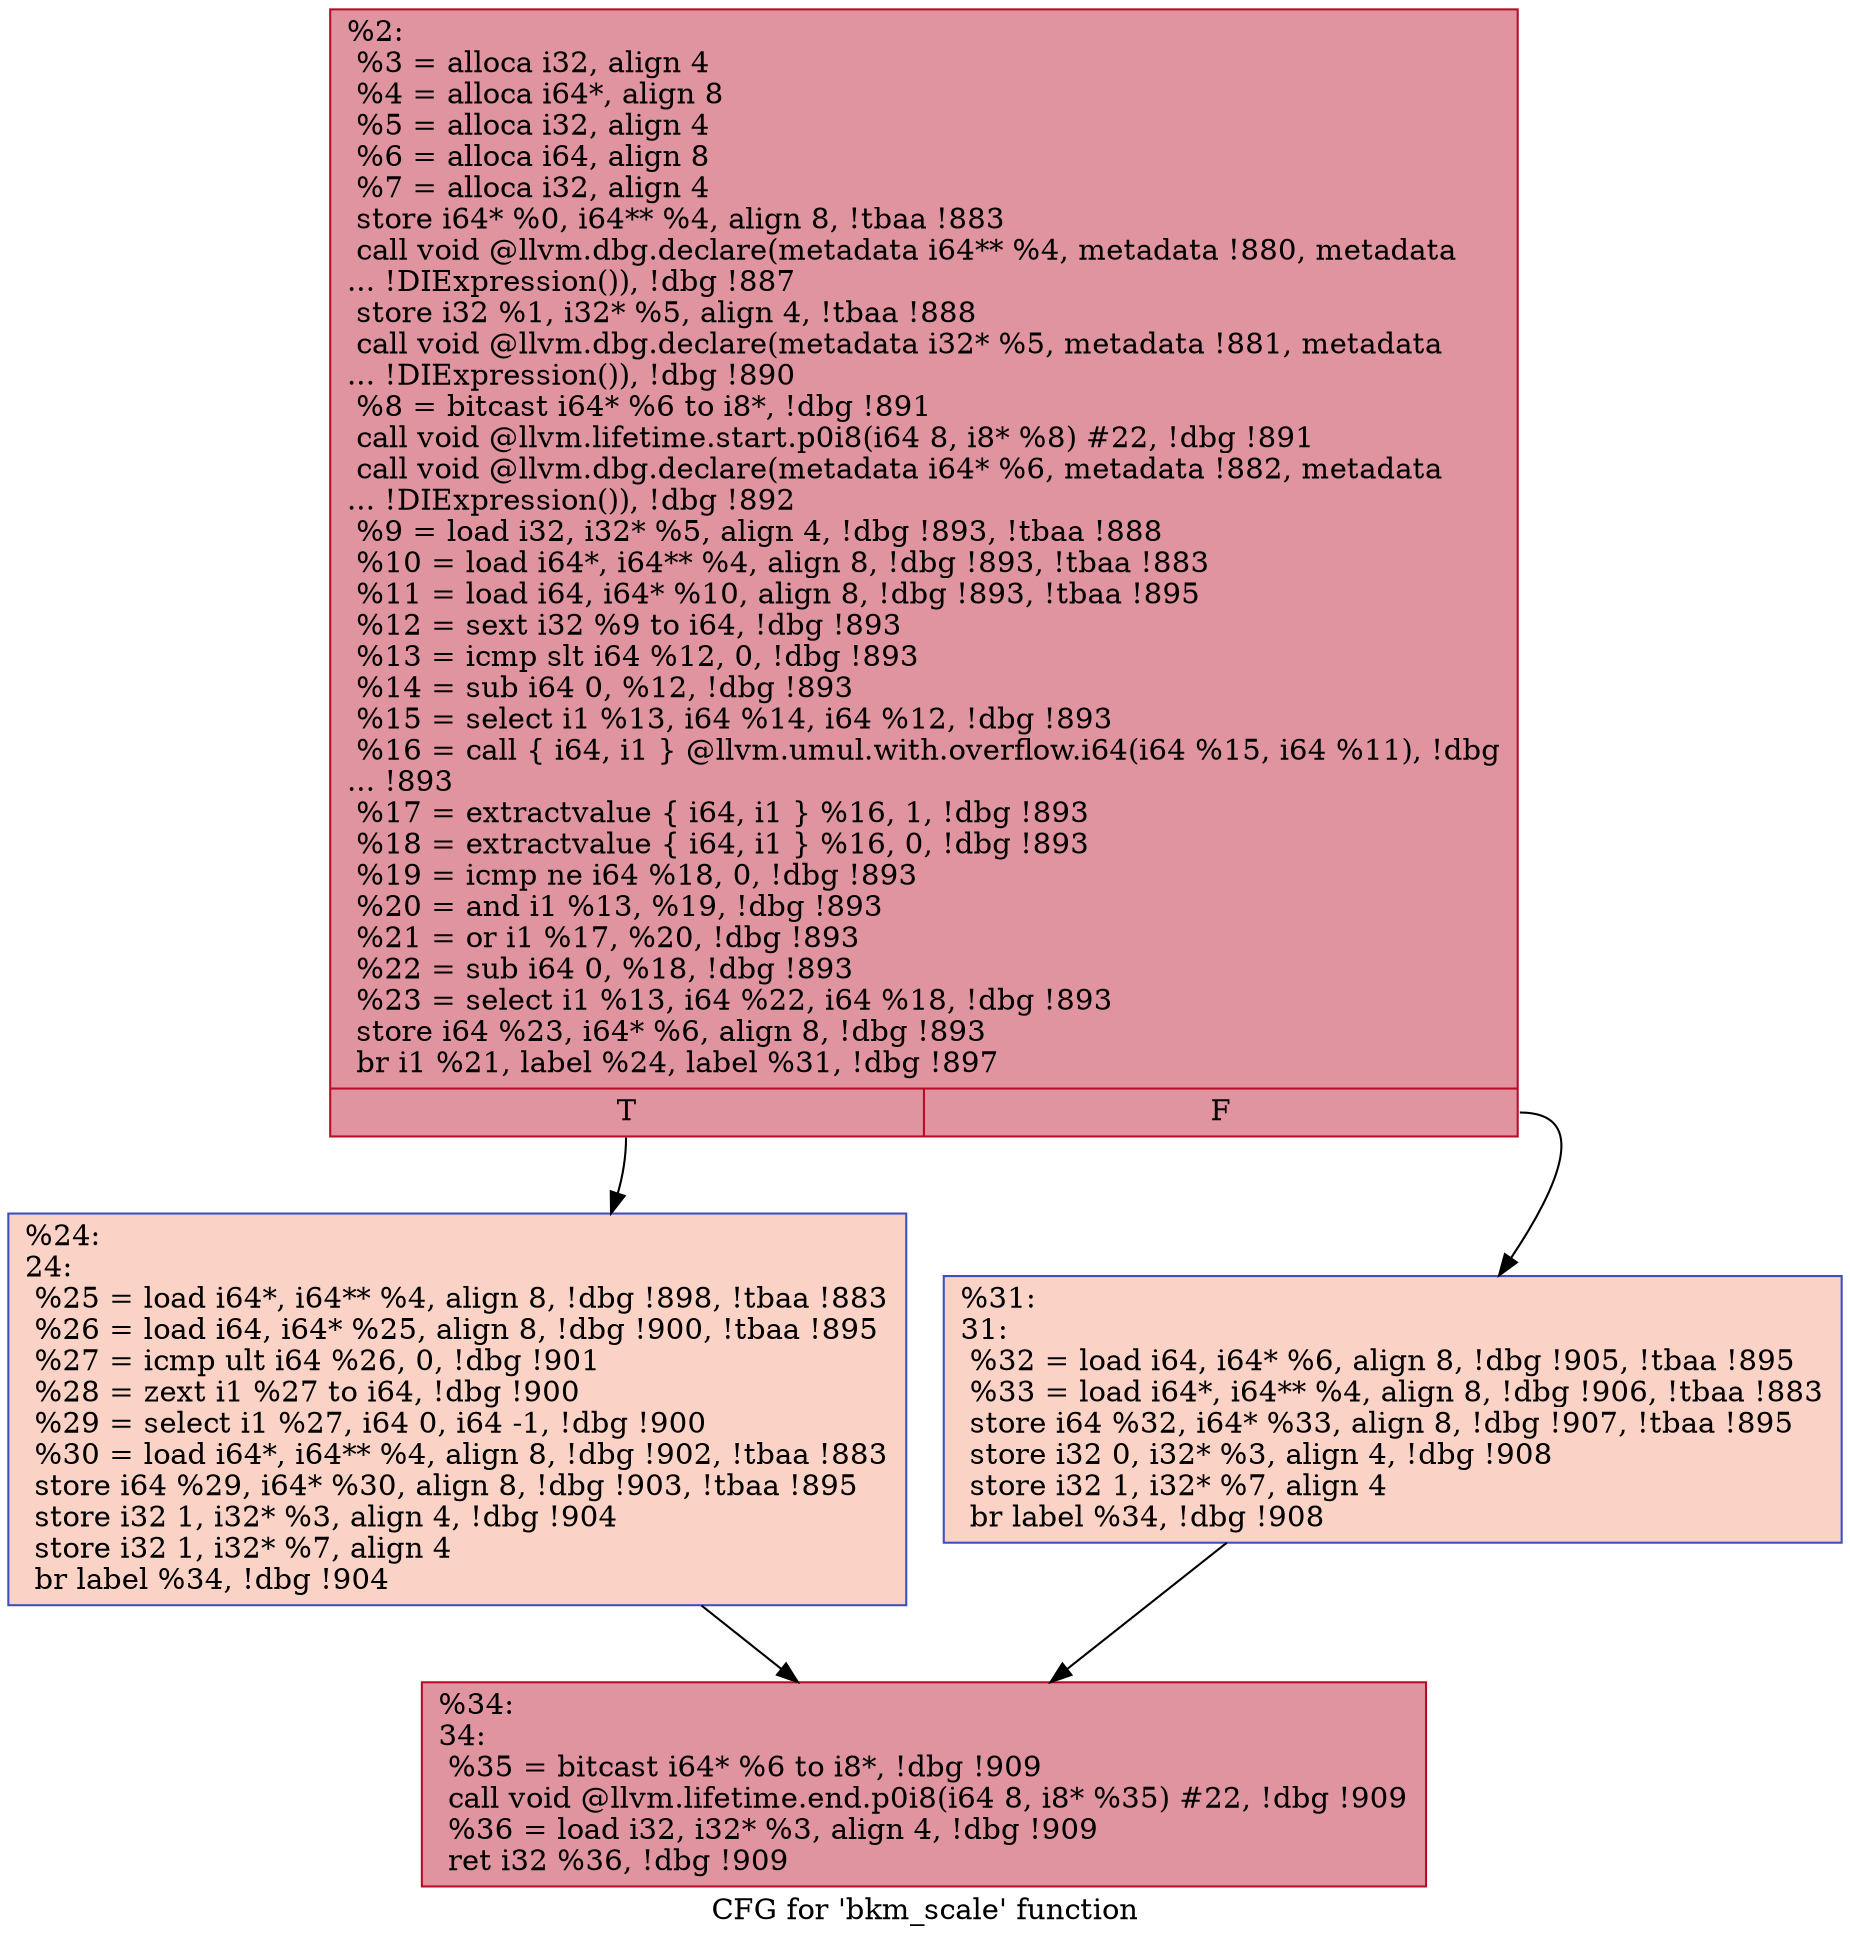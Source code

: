 digraph "CFG for 'bkm_scale' function" {
	label="CFG for 'bkm_scale' function";

	Node0x14bf530 [shape=record,color="#b70d28ff", style=filled, fillcolor="#b70d2870",label="{%2:\l  %3 = alloca i32, align 4\l  %4 = alloca i64*, align 8\l  %5 = alloca i32, align 4\l  %6 = alloca i64, align 8\l  %7 = alloca i32, align 4\l  store i64* %0, i64** %4, align 8, !tbaa !883\l  call void @llvm.dbg.declare(metadata i64** %4, metadata !880, metadata\l... !DIExpression()), !dbg !887\l  store i32 %1, i32* %5, align 4, !tbaa !888\l  call void @llvm.dbg.declare(metadata i32* %5, metadata !881, metadata\l... !DIExpression()), !dbg !890\l  %8 = bitcast i64* %6 to i8*, !dbg !891\l  call void @llvm.lifetime.start.p0i8(i64 8, i8* %8) #22, !dbg !891\l  call void @llvm.dbg.declare(metadata i64* %6, metadata !882, metadata\l... !DIExpression()), !dbg !892\l  %9 = load i32, i32* %5, align 4, !dbg !893, !tbaa !888\l  %10 = load i64*, i64** %4, align 8, !dbg !893, !tbaa !883\l  %11 = load i64, i64* %10, align 8, !dbg !893, !tbaa !895\l  %12 = sext i32 %9 to i64, !dbg !893\l  %13 = icmp slt i64 %12, 0, !dbg !893\l  %14 = sub i64 0, %12, !dbg !893\l  %15 = select i1 %13, i64 %14, i64 %12, !dbg !893\l  %16 = call \{ i64, i1 \} @llvm.umul.with.overflow.i64(i64 %15, i64 %11), !dbg\l... !893\l  %17 = extractvalue \{ i64, i1 \} %16, 1, !dbg !893\l  %18 = extractvalue \{ i64, i1 \} %16, 0, !dbg !893\l  %19 = icmp ne i64 %18, 0, !dbg !893\l  %20 = and i1 %13, %19, !dbg !893\l  %21 = or i1 %17, %20, !dbg !893\l  %22 = sub i64 0, %18, !dbg !893\l  %23 = select i1 %13, i64 %22, i64 %18, !dbg !893\l  store i64 %23, i64* %6, align 8, !dbg !893\l  br i1 %21, label %24, label %31, !dbg !897\l|{<s0>T|<s1>F}}"];
	Node0x14bf530:s0 -> Node0x14bf5b0;
	Node0x14bf530:s1 -> Node0x14bf600;
	Node0x14bf5b0 [shape=record,color="#3d50c3ff", style=filled, fillcolor="#f59c7d70",label="{%24:\l24:                                               \l  %25 = load i64*, i64** %4, align 8, !dbg !898, !tbaa !883\l  %26 = load i64, i64* %25, align 8, !dbg !900, !tbaa !895\l  %27 = icmp ult i64 %26, 0, !dbg !901\l  %28 = zext i1 %27 to i64, !dbg !900\l  %29 = select i1 %27, i64 0, i64 -1, !dbg !900\l  %30 = load i64*, i64** %4, align 8, !dbg !902, !tbaa !883\l  store i64 %29, i64* %30, align 8, !dbg !903, !tbaa !895\l  store i32 1, i32* %3, align 4, !dbg !904\l  store i32 1, i32* %7, align 4\l  br label %34, !dbg !904\l}"];
	Node0x14bf5b0 -> Node0x14bf650;
	Node0x14bf600 [shape=record,color="#3d50c3ff", style=filled, fillcolor="#f59c7d70",label="{%31:\l31:                                               \l  %32 = load i64, i64* %6, align 8, !dbg !905, !tbaa !895\l  %33 = load i64*, i64** %4, align 8, !dbg !906, !tbaa !883\l  store i64 %32, i64* %33, align 8, !dbg !907, !tbaa !895\l  store i32 0, i32* %3, align 4, !dbg !908\l  store i32 1, i32* %7, align 4\l  br label %34, !dbg !908\l}"];
	Node0x14bf600 -> Node0x14bf650;
	Node0x14bf650 [shape=record,color="#b70d28ff", style=filled, fillcolor="#b70d2870",label="{%34:\l34:                                               \l  %35 = bitcast i64* %6 to i8*, !dbg !909\l  call void @llvm.lifetime.end.p0i8(i64 8, i8* %35) #22, !dbg !909\l  %36 = load i32, i32* %3, align 4, !dbg !909\l  ret i32 %36, !dbg !909\l}"];
}
